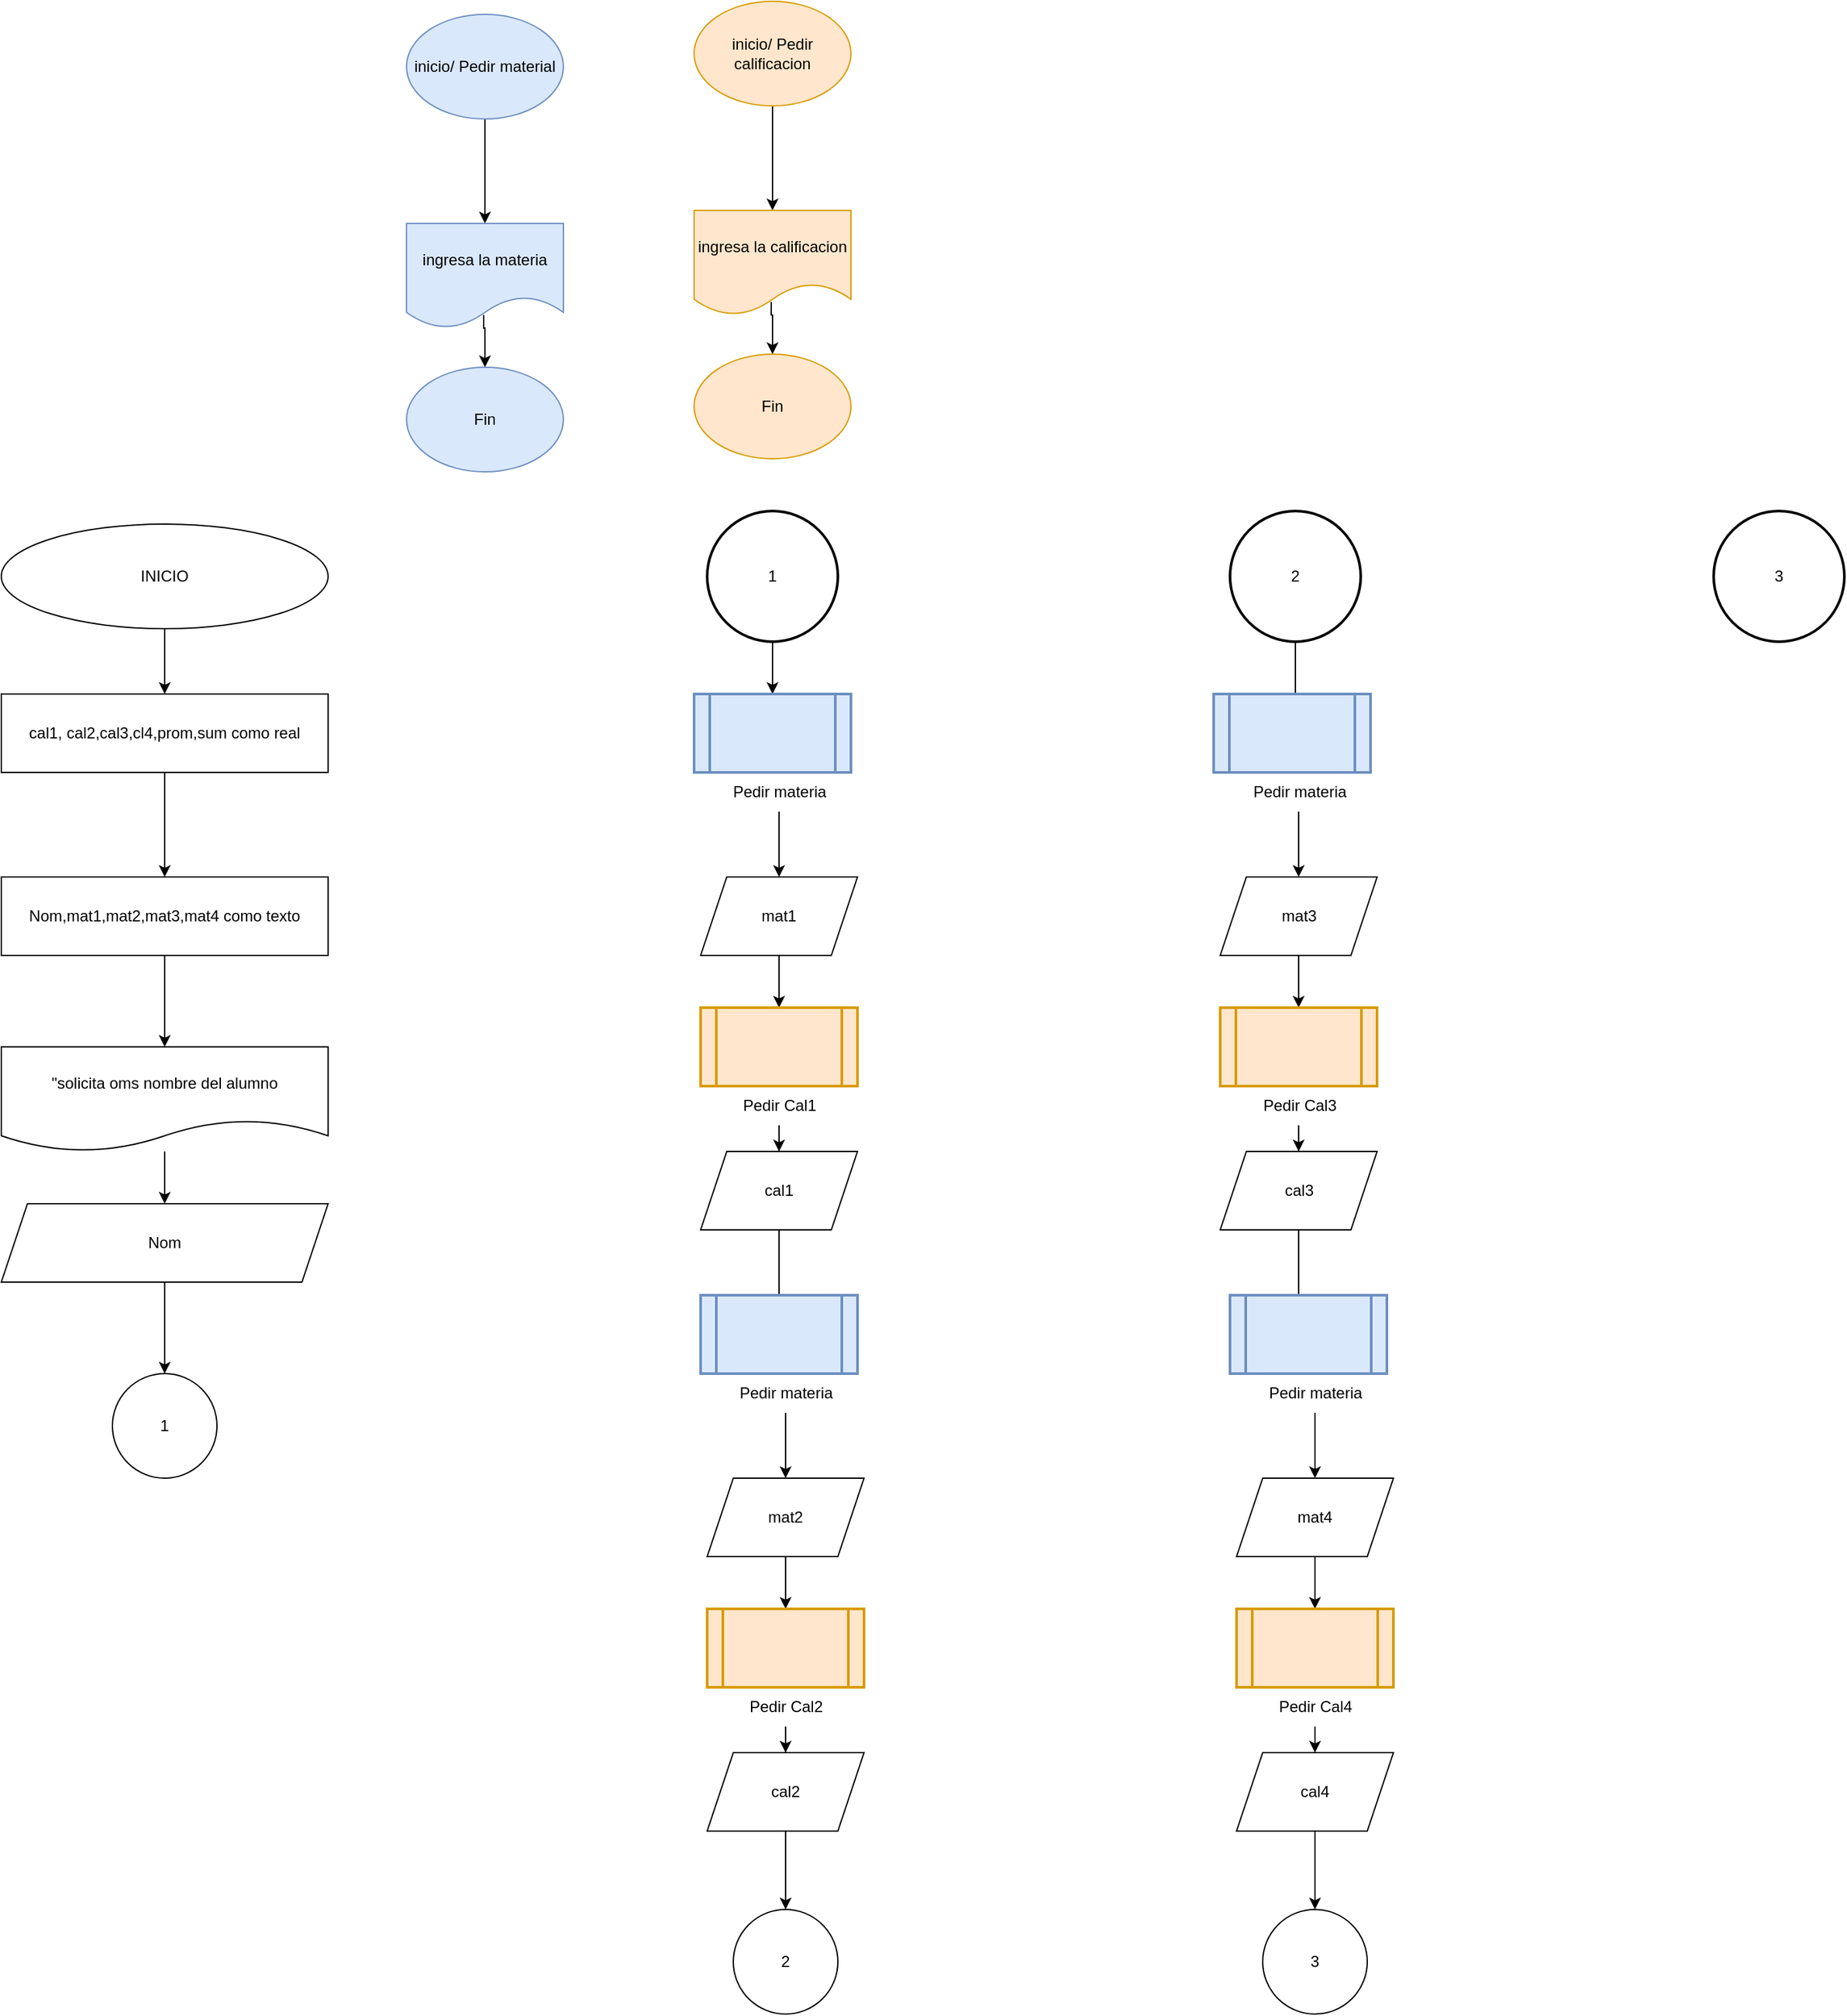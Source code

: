 <mxfile version="22.1.5" type="github">
  <diagram name="Página-1" id="5fmb-A8vcyRmo0kDeGDJ">
    <mxGraphModel dx="1434" dy="3084" grid="1" gridSize="10" guides="1" tooltips="1" connect="1" arrows="1" fold="1" page="1" pageScale="1" pageWidth="827" pageHeight="1169" math="0" shadow="0">
      <root>
        <mxCell id="0" />
        <mxCell id="1" parent="0" />
        <mxCell id="-121-q7dnX5BOmXu89c1-3" value="" style="edgeStyle=orthogonalEdgeStyle;rounded=0;orthogonalLoop=1;jettySize=auto;html=1;" edge="1" parent="1" source="-121-q7dnX5BOmXu89c1-1" target="-121-q7dnX5BOmXu89c1-2">
          <mxGeometry relative="1" as="geometry" />
        </mxCell>
        <mxCell id="-121-q7dnX5BOmXu89c1-1" value="INICIO" style="ellipse;whiteSpace=wrap;html=1;" vertex="1" parent="1">
          <mxGeometry x="270" y="-1150" width="250" height="80" as="geometry" />
        </mxCell>
        <mxCell id="-121-q7dnX5BOmXu89c1-5" value="" style="edgeStyle=orthogonalEdgeStyle;rounded=0;orthogonalLoop=1;jettySize=auto;html=1;" edge="1" parent="1" source="-121-q7dnX5BOmXu89c1-2" target="-121-q7dnX5BOmXu89c1-4">
          <mxGeometry relative="1" as="geometry" />
        </mxCell>
        <mxCell id="-121-q7dnX5BOmXu89c1-2" value="cal1, cal2,cal3,cl4,prom,sum como real" style="whiteSpace=wrap;html=1;" vertex="1" parent="1">
          <mxGeometry x="270" y="-1020" width="250" height="60" as="geometry" />
        </mxCell>
        <mxCell id="-121-q7dnX5BOmXu89c1-7" value="" style="edgeStyle=orthogonalEdgeStyle;rounded=0;orthogonalLoop=1;jettySize=auto;html=1;" edge="1" parent="1" source="-121-q7dnX5BOmXu89c1-4" target="-121-q7dnX5BOmXu89c1-6">
          <mxGeometry relative="1" as="geometry" />
        </mxCell>
        <mxCell id="-121-q7dnX5BOmXu89c1-4" value="Nom,mat1,mat2,mat3,mat4 como texto" style="whiteSpace=wrap;html=1;" vertex="1" parent="1">
          <mxGeometry x="270" y="-880" width="250" height="60" as="geometry" />
        </mxCell>
        <mxCell id="-121-q7dnX5BOmXu89c1-9" value="" style="edgeStyle=orthogonalEdgeStyle;rounded=0;orthogonalLoop=1;jettySize=auto;html=1;" edge="1" parent="1" source="-121-q7dnX5BOmXu89c1-6" target="-121-q7dnX5BOmXu89c1-8">
          <mxGeometry relative="1" as="geometry" />
        </mxCell>
        <mxCell id="-121-q7dnX5BOmXu89c1-6" value="&quot;solicita oms nombre del alumno" style="shape=document;whiteSpace=wrap;html=1;boundedLbl=1;" vertex="1" parent="1">
          <mxGeometry x="270" y="-750" width="250" height="80" as="geometry" />
        </mxCell>
        <mxCell id="-121-q7dnX5BOmXu89c1-11" value="" style="edgeStyle=orthogonalEdgeStyle;rounded=0;orthogonalLoop=1;jettySize=auto;html=1;" edge="1" parent="1" source="-121-q7dnX5BOmXu89c1-8" target="-121-q7dnX5BOmXu89c1-10">
          <mxGeometry relative="1" as="geometry" />
        </mxCell>
        <mxCell id="-121-q7dnX5BOmXu89c1-8" value="Nom" style="shape=parallelogram;perimeter=parallelogramPerimeter;whiteSpace=wrap;html=1;fixedSize=1;" vertex="1" parent="1">
          <mxGeometry x="270" y="-630" width="250" height="60" as="geometry" />
        </mxCell>
        <mxCell id="-121-q7dnX5BOmXu89c1-10" value="1" style="ellipse;whiteSpace=wrap;html=1;" vertex="1" parent="1">
          <mxGeometry x="355" y="-500" width="80" height="80" as="geometry" />
        </mxCell>
        <mxCell id="-121-q7dnX5BOmXu89c1-15" value="" style="edgeStyle=orthogonalEdgeStyle;rounded=0;orthogonalLoop=1;jettySize=auto;html=1;" edge="1" parent="1" source="-121-q7dnX5BOmXu89c1-13" target="-121-q7dnX5BOmXu89c1-14">
          <mxGeometry relative="1" as="geometry" />
        </mxCell>
        <mxCell id="-121-q7dnX5BOmXu89c1-13" value="1" style="strokeWidth=2;html=1;shape=mxgraph.flowchart.start_2;whiteSpace=wrap;" vertex="1" parent="1">
          <mxGeometry x="810" y="-1160" width="100" height="100" as="geometry" />
        </mxCell>
        <mxCell id="-121-q7dnX5BOmXu89c1-14" value="" style="shape=process;whiteSpace=wrap;html=1;backgroundOutline=1;strokeWidth=2;fillColor=#dae8fc;strokeColor=#6c8ebf;" vertex="1" parent="1">
          <mxGeometry x="800" y="-1020" width="120" height="60" as="geometry" />
        </mxCell>
        <mxCell id="-121-q7dnX5BOmXu89c1-23" value="" style="edgeStyle=orthogonalEdgeStyle;rounded=0;orthogonalLoop=1;jettySize=auto;html=1;" edge="1" parent="1" source="-121-q7dnX5BOmXu89c1-16" target="-121-q7dnX5BOmXu89c1-22">
          <mxGeometry relative="1" as="geometry" />
        </mxCell>
        <mxCell id="-121-q7dnX5BOmXu89c1-16" value="Pedir materia" style="text;html=1;align=center;verticalAlign=middle;resizable=0;points=[];autosize=1;strokeColor=none;fillColor=none;" vertex="1" parent="1">
          <mxGeometry x="820" y="-960" width="90" height="30" as="geometry" />
        </mxCell>
        <mxCell id="-121-q7dnX5BOmXu89c1-19" value="" style="edgeStyle=orthogonalEdgeStyle;rounded=0;orthogonalLoop=1;jettySize=auto;html=1;" edge="1" parent="1" source="-121-q7dnX5BOmXu89c1-17" target="-121-q7dnX5BOmXu89c1-18">
          <mxGeometry relative="1" as="geometry" />
        </mxCell>
        <mxCell id="-121-q7dnX5BOmXu89c1-17" value="inicio/ Pedir material" style="ellipse;whiteSpace=wrap;html=1;fillColor=#dae8fc;strokeColor=#6c8ebf;" vertex="1" parent="1">
          <mxGeometry x="580" y="-1540" width="120" height="80" as="geometry" />
        </mxCell>
        <mxCell id="-121-q7dnX5BOmXu89c1-21" value="" style="edgeStyle=orthogonalEdgeStyle;rounded=0;orthogonalLoop=1;jettySize=auto;html=1;exitX=0.492;exitY=0.875;exitDx=0;exitDy=0;exitPerimeter=0;entryX=0.5;entryY=0;entryDx=0;entryDy=0;" edge="1" parent="1" source="-121-q7dnX5BOmXu89c1-18" target="-121-q7dnX5BOmXu89c1-20">
          <mxGeometry relative="1" as="geometry">
            <mxPoint x="640" y="-1260" as="targetPoint" />
            <Array as="points">
              <mxPoint x="639" y="-1300" />
              <mxPoint x="640" y="-1300" />
            </Array>
          </mxGeometry>
        </mxCell>
        <mxCell id="-121-q7dnX5BOmXu89c1-18" value="ingresa la materia" style="shape=document;whiteSpace=wrap;html=1;boundedLbl=1;fillColor=#dae8fc;strokeColor=#6c8ebf;" vertex="1" parent="1">
          <mxGeometry x="580" y="-1380" width="120" height="80" as="geometry" />
        </mxCell>
        <mxCell id="-121-q7dnX5BOmXu89c1-20" value="Fin" style="ellipse;whiteSpace=wrap;html=1;fillColor=#dae8fc;strokeColor=#6c8ebf;" vertex="1" parent="1">
          <mxGeometry x="580" y="-1270" width="120" height="80" as="geometry" />
        </mxCell>
        <mxCell id="-121-q7dnX5BOmXu89c1-33" value="" style="edgeStyle=orthogonalEdgeStyle;rounded=0;orthogonalLoop=1;jettySize=auto;html=1;" edge="1" parent="1" source="-121-q7dnX5BOmXu89c1-22" target="-121-q7dnX5BOmXu89c1-24">
          <mxGeometry relative="1" as="geometry" />
        </mxCell>
        <mxCell id="-121-q7dnX5BOmXu89c1-22" value="mat1" style="shape=parallelogram;perimeter=parallelogramPerimeter;whiteSpace=wrap;html=1;fixedSize=1;" vertex="1" parent="1">
          <mxGeometry x="805" y="-880" width="120" height="60" as="geometry" />
        </mxCell>
        <mxCell id="-121-q7dnX5BOmXu89c1-24" value="" style="shape=process;whiteSpace=wrap;html=1;backgroundOutline=1;strokeWidth=2;fillColor=#ffe6cc;strokeColor=#d79b00;" vertex="1" parent="1">
          <mxGeometry x="805" y="-780" width="120" height="60" as="geometry" />
        </mxCell>
        <mxCell id="-121-q7dnX5BOmXu89c1-32" value="" style="edgeStyle=orthogonalEdgeStyle;rounded=0;orthogonalLoop=1;jettySize=auto;html=1;" edge="1" parent="1" source="-121-q7dnX5BOmXu89c1-25" target="-121-q7dnX5BOmXu89c1-31">
          <mxGeometry relative="1" as="geometry" />
        </mxCell>
        <mxCell id="-121-q7dnX5BOmXu89c1-25" value="Pedir Cal1" style="text;html=1;align=center;verticalAlign=middle;resizable=0;points=[];autosize=1;strokeColor=none;fillColor=none;" vertex="1" parent="1">
          <mxGeometry x="825" y="-720" width="80" height="30" as="geometry" />
        </mxCell>
        <mxCell id="-121-q7dnX5BOmXu89c1-26" value="" style="edgeStyle=orthogonalEdgeStyle;rounded=0;orthogonalLoop=1;jettySize=auto;html=1;" edge="1" parent="1" source="-121-q7dnX5BOmXu89c1-27" target="-121-q7dnX5BOmXu89c1-29">
          <mxGeometry relative="1" as="geometry" />
        </mxCell>
        <mxCell id="-121-q7dnX5BOmXu89c1-27" value="inicio/ Pedir calificacion" style="ellipse;whiteSpace=wrap;html=1;fillColor=#ffe6cc;strokeColor=#d79b00;" vertex="1" parent="1">
          <mxGeometry x="800" y="-1550" width="120" height="80" as="geometry" />
        </mxCell>
        <mxCell id="-121-q7dnX5BOmXu89c1-28" value="" style="edgeStyle=orthogonalEdgeStyle;rounded=0;orthogonalLoop=1;jettySize=auto;html=1;exitX=0.492;exitY=0.875;exitDx=0;exitDy=0;exitPerimeter=0;entryX=0.5;entryY=0;entryDx=0;entryDy=0;" edge="1" parent="1" source="-121-q7dnX5BOmXu89c1-29" target="-121-q7dnX5BOmXu89c1-30">
          <mxGeometry relative="1" as="geometry">
            <mxPoint x="860" y="-1270" as="targetPoint" />
            <Array as="points">
              <mxPoint x="859" y="-1310" />
              <mxPoint x="860" y="-1310" />
            </Array>
          </mxGeometry>
        </mxCell>
        <mxCell id="-121-q7dnX5BOmXu89c1-29" value="ingresa la calificacion" style="shape=document;whiteSpace=wrap;html=1;boundedLbl=1;fillColor=#ffe6cc;strokeColor=#d79b00;" vertex="1" parent="1">
          <mxGeometry x="800" y="-1390" width="120" height="80" as="geometry" />
        </mxCell>
        <mxCell id="-121-q7dnX5BOmXu89c1-30" value="Fin" style="ellipse;whiteSpace=wrap;html=1;fillColor=#ffe6cc;strokeColor=#d79b00;" vertex="1" parent="1">
          <mxGeometry x="800" y="-1280" width="120" height="80" as="geometry" />
        </mxCell>
        <mxCell id="-121-q7dnX5BOmXu89c1-43" value="" style="edgeStyle=orthogonalEdgeStyle;rounded=0;orthogonalLoop=1;jettySize=auto;html=1;" edge="1" parent="1" source="-121-q7dnX5BOmXu89c1-31" target="-121-q7dnX5BOmXu89c1-36">
          <mxGeometry relative="1" as="geometry" />
        </mxCell>
        <mxCell id="-121-q7dnX5BOmXu89c1-31" value="cal1" style="shape=parallelogram;perimeter=parallelogramPerimeter;whiteSpace=wrap;html=1;fixedSize=1;" vertex="1" parent="1">
          <mxGeometry x="805" y="-670" width="120" height="60" as="geometry" />
        </mxCell>
        <mxCell id="-121-q7dnX5BOmXu89c1-34" value="" style="shape=process;whiteSpace=wrap;html=1;backgroundOutline=1;strokeWidth=2;fillColor=#dae8fc;strokeColor=#6c8ebf;" vertex="1" parent="1">
          <mxGeometry x="805" y="-560" width="120" height="60" as="geometry" />
        </mxCell>
        <mxCell id="-121-q7dnX5BOmXu89c1-35" value="" style="edgeStyle=orthogonalEdgeStyle;rounded=0;orthogonalLoop=1;jettySize=auto;html=1;" edge="1" parent="1" source="-121-q7dnX5BOmXu89c1-36" target="-121-q7dnX5BOmXu89c1-38">
          <mxGeometry relative="1" as="geometry" />
        </mxCell>
        <mxCell id="-121-q7dnX5BOmXu89c1-36" value="Pedir materia" style="text;html=1;align=center;verticalAlign=middle;resizable=0;points=[];autosize=1;strokeColor=none;fillColor=none;" vertex="1" parent="1">
          <mxGeometry x="825" y="-500" width="90" height="30" as="geometry" />
        </mxCell>
        <mxCell id="-121-q7dnX5BOmXu89c1-37" value="" style="edgeStyle=orthogonalEdgeStyle;rounded=0;orthogonalLoop=1;jettySize=auto;html=1;" edge="1" parent="1" source="-121-q7dnX5BOmXu89c1-38" target="-121-q7dnX5BOmXu89c1-39">
          <mxGeometry relative="1" as="geometry" />
        </mxCell>
        <mxCell id="-121-q7dnX5BOmXu89c1-38" value="mat2" style="shape=parallelogram;perimeter=parallelogramPerimeter;whiteSpace=wrap;html=1;fixedSize=1;" vertex="1" parent="1">
          <mxGeometry x="810" y="-420" width="120" height="60" as="geometry" />
        </mxCell>
        <mxCell id="-121-q7dnX5BOmXu89c1-39" value="" style="shape=process;whiteSpace=wrap;html=1;backgroundOutline=1;strokeWidth=2;fillColor=#ffe6cc;strokeColor=#d79b00;" vertex="1" parent="1">
          <mxGeometry x="810" y="-320" width="120" height="60" as="geometry" />
        </mxCell>
        <mxCell id="-121-q7dnX5BOmXu89c1-40" value="" style="edgeStyle=orthogonalEdgeStyle;rounded=0;orthogonalLoop=1;jettySize=auto;html=1;" edge="1" parent="1" source="-121-q7dnX5BOmXu89c1-41" target="-121-q7dnX5BOmXu89c1-42">
          <mxGeometry relative="1" as="geometry" />
        </mxCell>
        <mxCell id="-121-q7dnX5BOmXu89c1-41" value="Pedir Cal2" style="text;html=1;align=center;verticalAlign=middle;resizable=0;points=[];autosize=1;strokeColor=none;fillColor=none;" vertex="1" parent="1">
          <mxGeometry x="830" y="-260" width="80" height="30" as="geometry" />
        </mxCell>
        <mxCell id="-121-q7dnX5BOmXu89c1-45" value="" style="edgeStyle=orthogonalEdgeStyle;rounded=0;orthogonalLoop=1;jettySize=auto;html=1;" edge="1" parent="1" source="-121-q7dnX5BOmXu89c1-42" target="-121-q7dnX5BOmXu89c1-44">
          <mxGeometry relative="1" as="geometry" />
        </mxCell>
        <mxCell id="-121-q7dnX5BOmXu89c1-42" value="cal2" style="shape=parallelogram;perimeter=parallelogramPerimeter;whiteSpace=wrap;html=1;fixedSize=1;" vertex="1" parent="1">
          <mxGeometry x="810" y="-210" width="120" height="60" as="geometry" />
        </mxCell>
        <mxCell id="-121-q7dnX5BOmXu89c1-44" value="2" style="ellipse;whiteSpace=wrap;html=1;" vertex="1" parent="1">
          <mxGeometry x="830" y="-90" width="80" height="80" as="geometry" />
        </mxCell>
        <mxCell id="-121-q7dnX5BOmXu89c1-66" value="" style="edgeStyle=orthogonalEdgeStyle;rounded=0;orthogonalLoop=1;jettySize=auto;html=1;" edge="1" parent="1" source="-121-q7dnX5BOmXu89c1-46" target="-121-q7dnX5BOmXu89c1-49">
          <mxGeometry relative="1" as="geometry" />
        </mxCell>
        <mxCell id="-121-q7dnX5BOmXu89c1-46" value="2" style="strokeWidth=2;html=1;shape=mxgraph.flowchart.start_2;whiteSpace=wrap;" vertex="1" parent="1">
          <mxGeometry x="1210" y="-1160" width="100" height="100" as="geometry" />
        </mxCell>
        <mxCell id="-121-q7dnX5BOmXu89c1-47" value="" style="shape=process;whiteSpace=wrap;html=1;backgroundOutline=1;strokeWidth=2;fillColor=#dae8fc;strokeColor=#6c8ebf;" vertex="1" parent="1">
          <mxGeometry x="1197.5" y="-1020" width="120" height="60" as="geometry" />
        </mxCell>
        <mxCell id="-121-q7dnX5BOmXu89c1-48" value="" style="edgeStyle=orthogonalEdgeStyle;rounded=0;orthogonalLoop=1;jettySize=auto;html=1;" edge="1" parent="1" source="-121-q7dnX5BOmXu89c1-49" target="-121-q7dnX5BOmXu89c1-51">
          <mxGeometry relative="1" as="geometry" />
        </mxCell>
        <mxCell id="-121-q7dnX5BOmXu89c1-49" value="Pedir materia" style="text;html=1;align=center;verticalAlign=middle;resizable=0;points=[];autosize=1;strokeColor=none;fillColor=none;" vertex="1" parent="1">
          <mxGeometry x="1217.5" y="-960" width="90" height="30" as="geometry" />
        </mxCell>
        <mxCell id="-121-q7dnX5BOmXu89c1-50" value="" style="edgeStyle=orthogonalEdgeStyle;rounded=0;orthogonalLoop=1;jettySize=auto;html=1;" edge="1" parent="1" source="-121-q7dnX5BOmXu89c1-51" target="-121-q7dnX5BOmXu89c1-52">
          <mxGeometry relative="1" as="geometry" />
        </mxCell>
        <mxCell id="-121-q7dnX5BOmXu89c1-51" value="mat3" style="shape=parallelogram;perimeter=parallelogramPerimeter;whiteSpace=wrap;html=1;fixedSize=1;" vertex="1" parent="1">
          <mxGeometry x="1202.5" y="-880" width="120" height="60" as="geometry" />
        </mxCell>
        <mxCell id="-121-q7dnX5BOmXu89c1-52" value="" style="shape=process;whiteSpace=wrap;html=1;backgroundOutline=1;strokeWidth=2;fillColor=#ffe6cc;strokeColor=#d79b00;" vertex="1" parent="1">
          <mxGeometry x="1202.5" y="-780" width="120" height="60" as="geometry" />
        </mxCell>
        <mxCell id="-121-q7dnX5BOmXu89c1-53" value="" style="edgeStyle=orthogonalEdgeStyle;rounded=0;orthogonalLoop=1;jettySize=auto;html=1;" edge="1" parent="1" source="-121-q7dnX5BOmXu89c1-54" target="-121-q7dnX5BOmXu89c1-55">
          <mxGeometry relative="1" as="geometry" />
        </mxCell>
        <mxCell id="-121-q7dnX5BOmXu89c1-54" value="Pedir Cal3" style="text;html=1;align=center;verticalAlign=middle;resizable=0;points=[];autosize=1;strokeColor=none;fillColor=none;" vertex="1" parent="1">
          <mxGeometry x="1222.5" y="-720" width="80" height="30" as="geometry" />
        </mxCell>
        <mxCell id="-121-q7dnX5BOmXu89c1-65" value="" style="edgeStyle=orthogonalEdgeStyle;rounded=0;orthogonalLoop=1;jettySize=auto;html=1;" edge="1" parent="1" source="-121-q7dnX5BOmXu89c1-55" target="-121-q7dnX5BOmXu89c1-58">
          <mxGeometry relative="1" as="geometry" />
        </mxCell>
        <mxCell id="-121-q7dnX5BOmXu89c1-55" value="cal3" style="shape=parallelogram;perimeter=parallelogramPerimeter;whiteSpace=wrap;html=1;fixedSize=1;" vertex="1" parent="1">
          <mxGeometry x="1202.5" y="-670" width="120" height="60" as="geometry" />
        </mxCell>
        <mxCell id="-121-q7dnX5BOmXu89c1-56" value="" style="shape=process;whiteSpace=wrap;html=1;backgroundOutline=1;strokeWidth=2;fillColor=#dae8fc;strokeColor=#6c8ebf;" vertex="1" parent="1">
          <mxGeometry x="1210" y="-560" width="120" height="60" as="geometry" />
        </mxCell>
        <mxCell id="-121-q7dnX5BOmXu89c1-57" value="" style="edgeStyle=orthogonalEdgeStyle;rounded=0;orthogonalLoop=1;jettySize=auto;html=1;" edge="1" parent="1" source="-121-q7dnX5BOmXu89c1-58" target="-121-q7dnX5BOmXu89c1-60">
          <mxGeometry relative="1" as="geometry" />
        </mxCell>
        <mxCell id="-121-q7dnX5BOmXu89c1-58" value="Pedir materia" style="text;html=1;align=center;verticalAlign=middle;resizable=0;points=[];autosize=1;strokeColor=none;fillColor=none;" vertex="1" parent="1">
          <mxGeometry x="1230" y="-500" width="90" height="30" as="geometry" />
        </mxCell>
        <mxCell id="-121-q7dnX5BOmXu89c1-59" value="" style="edgeStyle=orthogonalEdgeStyle;rounded=0;orthogonalLoop=1;jettySize=auto;html=1;" edge="1" parent="1" source="-121-q7dnX5BOmXu89c1-60" target="-121-q7dnX5BOmXu89c1-61">
          <mxGeometry relative="1" as="geometry" />
        </mxCell>
        <mxCell id="-121-q7dnX5BOmXu89c1-60" value="mat4" style="shape=parallelogram;perimeter=parallelogramPerimeter;whiteSpace=wrap;html=1;fixedSize=1;" vertex="1" parent="1">
          <mxGeometry x="1215" y="-420" width="120" height="60" as="geometry" />
        </mxCell>
        <mxCell id="-121-q7dnX5BOmXu89c1-61" value="" style="shape=process;whiteSpace=wrap;html=1;backgroundOutline=1;strokeWidth=2;fillColor=#ffe6cc;strokeColor=#d79b00;" vertex="1" parent="1">
          <mxGeometry x="1215" y="-320" width="120" height="60" as="geometry" />
        </mxCell>
        <mxCell id="-121-q7dnX5BOmXu89c1-62" value="" style="edgeStyle=orthogonalEdgeStyle;rounded=0;orthogonalLoop=1;jettySize=auto;html=1;" edge="1" parent="1" source="-121-q7dnX5BOmXu89c1-63" target="-121-q7dnX5BOmXu89c1-64">
          <mxGeometry relative="1" as="geometry" />
        </mxCell>
        <mxCell id="-121-q7dnX5BOmXu89c1-63" value="Pedir Cal4" style="text;html=1;align=center;verticalAlign=middle;resizable=0;points=[];autosize=1;strokeColor=none;fillColor=none;" vertex="1" parent="1">
          <mxGeometry x="1235" y="-260" width="80" height="30" as="geometry" />
        </mxCell>
        <mxCell id="-121-q7dnX5BOmXu89c1-68" value="" style="edgeStyle=orthogonalEdgeStyle;rounded=0;orthogonalLoop=1;jettySize=auto;html=1;" edge="1" parent="1" source="-121-q7dnX5BOmXu89c1-64" target="-121-q7dnX5BOmXu89c1-67">
          <mxGeometry relative="1" as="geometry" />
        </mxCell>
        <mxCell id="-121-q7dnX5BOmXu89c1-64" value="cal4" style="shape=parallelogram;perimeter=parallelogramPerimeter;whiteSpace=wrap;html=1;fixedSize=1;" vertex="1" parent="1">
          <mxGeometry x="1215" y="-210" width="120" height="60" as="geometry" />
        </mxCell>
        <mxCell id="-121-q7dnX5BOmXu89c1-67" value="3" style="ellipse;whiteSpace=wrap;html=1;" vertex="1" parent="1">
          <mxGeometry x="1235" y="-90" width="80" height="80" as="geometry" />
        </mxCell>
        <mxCell id="-121-q7dnX5BOmXu89c1-69" value="3" style="strokeWidth=2;html=1;shape=mxgraph.flowchart.start_2;whiteSpace=wrap;" vertex="1" parent="1">
          <mxGeometry x="1580" y="-1160" width="100" height="100" as="geometry" />
        </mxCell>
      </root>
    </mxGraphModel>
  </diagram>
</mxfile>
